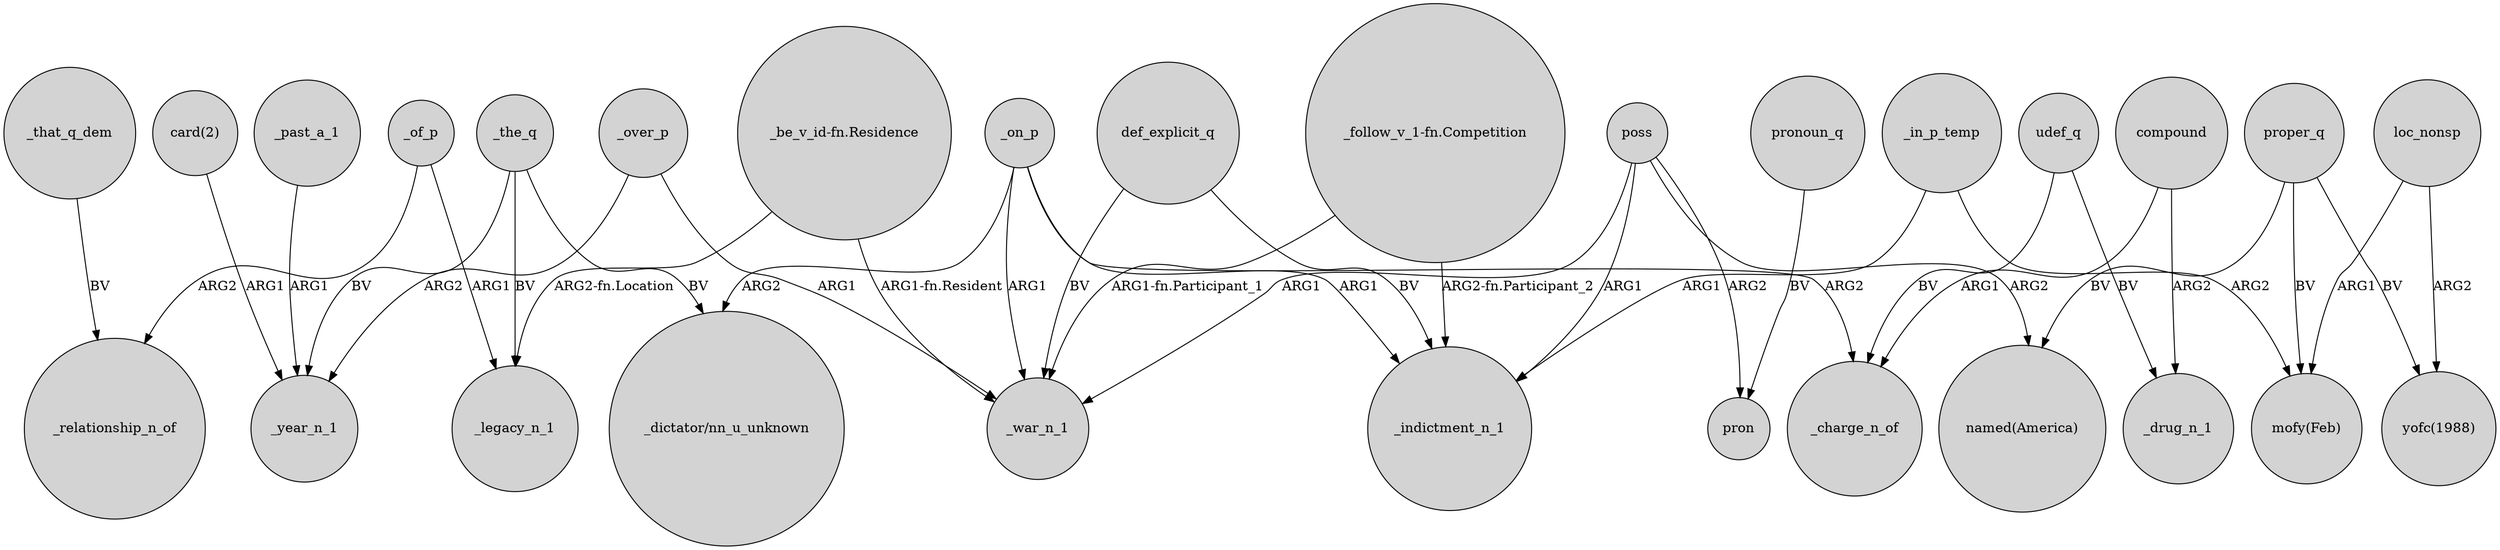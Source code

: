 digraph {
	node [shape=circle style=filled]
	_that_q_dem -> _relationship_n_of [label=BV]
	_of_p -> _relationship_n_of [label=ARG2]
	loc_nonsp -> "mofy(Feb)" [label=ARG1]
	_on_p -> _charge_n_of [label=ARG2]
	poss -> "named(America)" [label=ARG2]
	proper_q -> "named(America)" [label=BV]
	proper_q -> "mofy(Feb)" [label=BV]
	_of_p -> _legacy_n_1 [label=ARG1]
	udef_q -> _drug_n_1 [label=BV]
	pronoun_q -> pron [label=BV]
	compound -> _charge_n_of [label=ARG1]
	poss -> pron [label=ARG2]
	"_follow_v_1-fn.Competition" -> _war_n_1 [label="ARG1-fn.Participant_1"]
	_in_p_temp -> _indictment_n_1 [label=ARG1]
	poss -> _indictment_n_1 [label=ARG1]
	_the_q -> _year_n_1 [label=BV]
	_on_p -> _war_n_1 [label=ARG1]
	"_be_v_id-fn.Residence" -> _legacy_n_1 [label="ARG2-fn.Location"]
	"_follow_v_1-fn.Competition" -> _indictment_n_1 [label="ARG2-fn.Participant_2"]
	_the_q -> _legacy_n_1 [label=BV]
	udef_q -> _charge_n_of [label=BV]
	proper_q -> "yofc(1988)" [label=BV]
	def_explicit_q -> _indictment_n_1 [label=BV]
	_past_a_1 -> _year_n_1 [label=ARG1]
	_over_p -> _year_n_1 [label=ARG2]
	_the_q -> "_dictator/nn_u_unknown" [label=BV]
	"card(2)" -> _year_n_1 [label=ARG1]
	_in_p_temp -> "mofy(Feb)" [label=ARG2]
	_over_p -> _war_n_1 [label=ARG1]
	loc_nonsp -> "yofc(1988)" [label=ARG2]
	poss -> _war_n_1 [label=ARG1]
	_on_p -> _indictment_n_1 [label=ARG1]
	def_explicit_q -> _war_n_1 [label=BV]
	"_be_v_id-fn.Residence" -> _war_n_1 [label="ARG1-fn.Resident"]
	_on_p -> "_dictator/nn_u_unknown" [label=ARG2]
	compound -> _drug_n_1 [label=ARG2]
}
